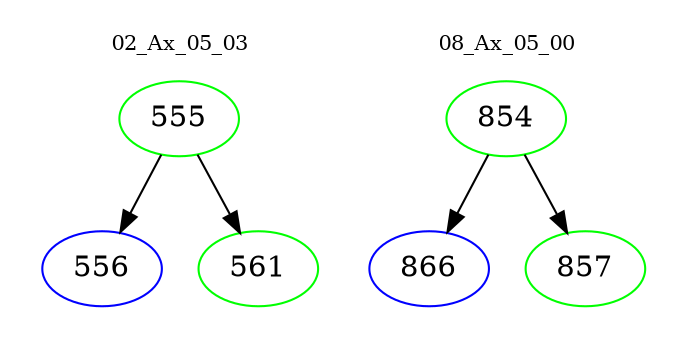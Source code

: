 digraph{
subgraph cluster_0 {
color = white
label = "02_Ax_05_03";
fontsize=10;
T0_555 [label="555", color="green"]
T0_555 -> T0_556 [color="black"]
T0_556 [label="556", color="blue"]
T0_555 -> T0_561 [color="black"]
T0_561 [label="561", color="green"]
}
subgraph cluster_1 {
color = white
label = "08_Ax_05_00";
fontsize=10;
T1_854 [label="854", color="green"]
T1_854 -> T1_866 [color="black"]
T1_866 [label="866", color="blue"]
T1_854 -> T1_857 [color="black"]
T1_857 [label="857", color="green"]
}
}
